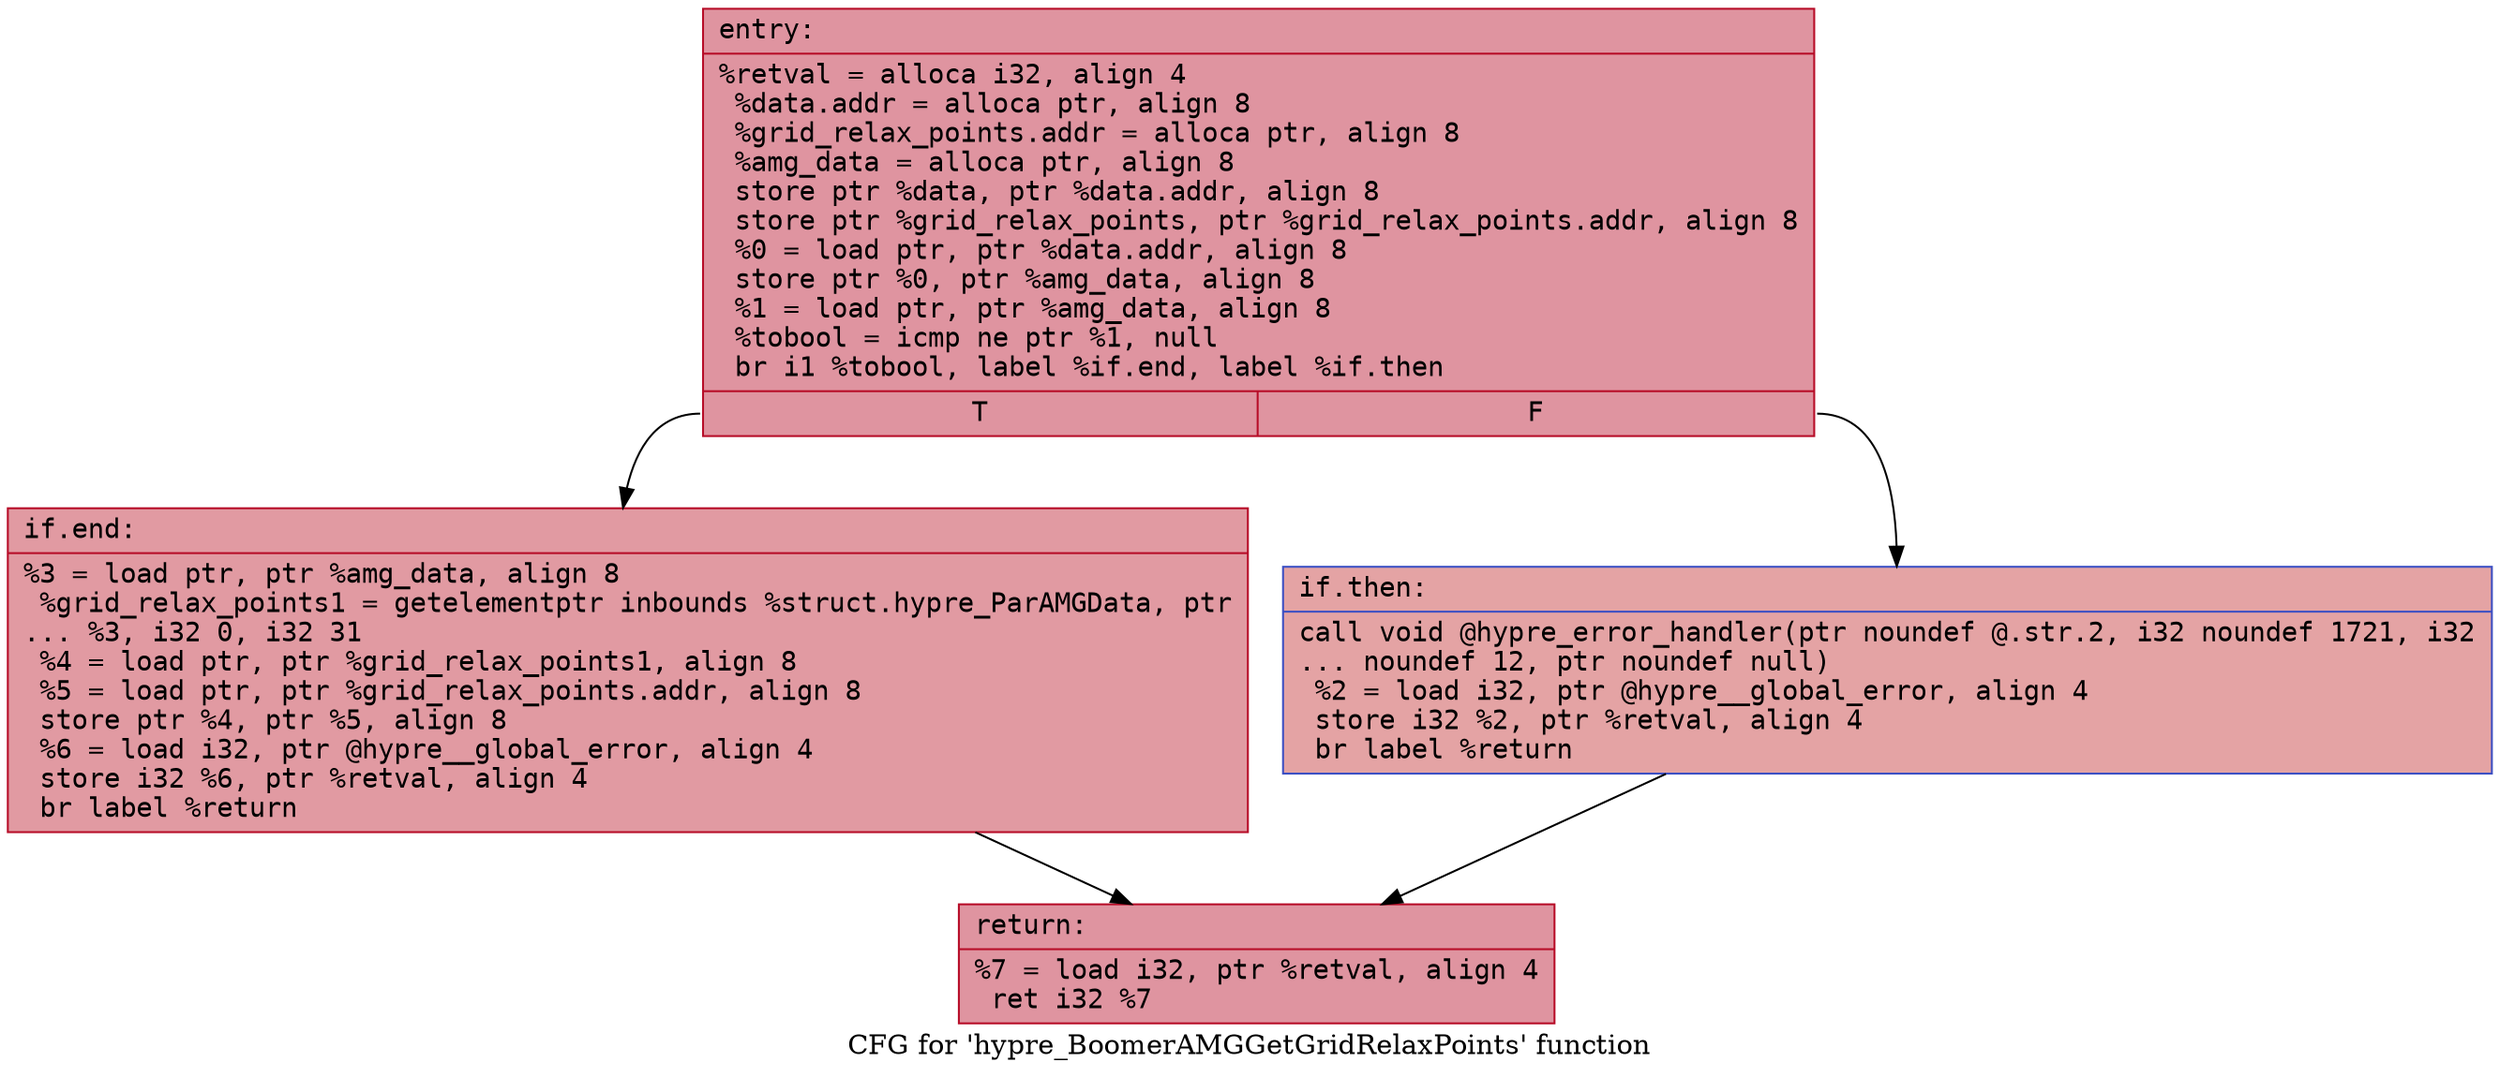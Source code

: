 digraph "CFG for 'hypre_BoomerAMGGetGridRelaxPoints' function" {
	label="CFG for 'hypre_BoomerAMGGetGridRelaxPoints' function";

	Node0x55fa80a885d0 [shape=record,color="#b70d28ff", style=filled, fillcolor="#b70d2870" fontname="Courier",label="{entry:\l|  %retval = alloca i32, align 4\l  %data.addr = alloca ptr, align 8\l  %grid_relax_points.addr = alloca ptr, align 8\l  %amg_data = alloca ptr, align 8\l  store ptr %data, ptr %data.addr, align 8\l  store ptr %grid_relax_points, ptr %grid_relax_points.addr, align 8\l  %0 = load ptr, ptr %data.addr, align 8\l  store ptr %0, ptr %amg_data, align 8\l  %1 = load ptr, ptr %amg_data, align 8\l  %tobool = icmp ne ptr %1, null\l  br i1 %tobool, label %if.end, label %if.then\l|{<s0>T|<s1>F}}"];
	Node0x55fa80a885d0:s0 -> Node0x55fa80a88c80[tooltip="entry -> if.end\nProbability 62.50%" ];
	Node0x55fa80a885d0:s1 -> Node0x55fa80a88cf0[tooltip="entry -> if.then\nProbability 37.50%" ];
	Node0x55fa80a88cf0 [shape=record,color="#3d50c3ff", style=filled, fillcolor="#c32e3170" fontname="Courier",label="{if.then:\l|  call void @hypre_error_handler(ptr noundef @.str.2, i32 noundef 1721, i32\l... noundef 12, ptr noundef null)\l  %2 = load i32, ptr @hypre__global_error, align 4\l  store i32 %2, ptr %retval, align 4\l  br label %return\l}"];
	Node0x55fa80a88cf0 -> Node0x55fa80a890c0[tooltip="if.then -> return\nProbability 100.00%" ];
	Node0x55fa80a88c80 [shape=record,color="#b70d28ff", style=filled, fillcolor="#bb1b2c70" fontname="Courier",label="{if.end:\l|  %3 = load ptr, ptr %amg_data, align 8\l  %grid_relax_points1 = getelementptr inbounds %struct.hypre_ParAMGData, ptr\l... %3, i32 0, i32 31\l  %4 = load ptr, ptr %grid_relax_points1, align 8\l  %5 = load ptr, ptr %grid_relax_points.addr, align 8\l  store ptr %4, ptr %5, align 8\l  %6 = load i32, ptr @hypre__global_error, align 4\l  store i32 %6, ptr %retval, align 4\l  br label %return\l}"];
	Node0x55fa80a88c80 -> Node0x55fa80a890c0[tooltip="if.end -> return\nProbability 100.00%" ];
	Node0x55fa80a890c0 [shape=record,color="#b70d28ff", style=filled, fillcolor="#b70d2870" fontname="Courier",label="{return:\l|  %7 = load i32, ptr %retval, align 4\l  ret i32 %7\l}"];
}
